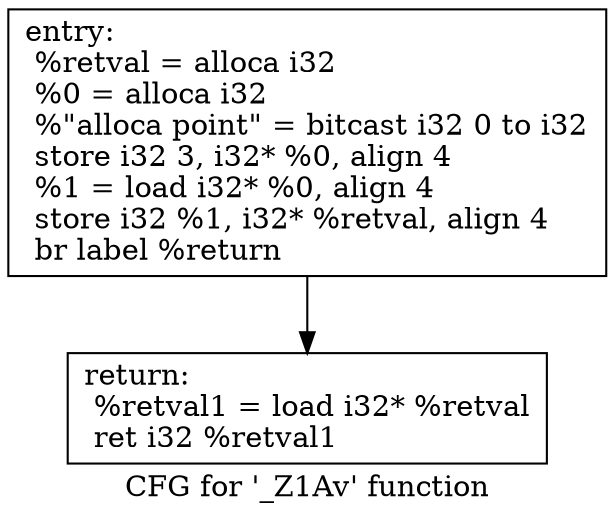digraph "CFG for '_Z1Av' function" {
	label="CFG for '_Z1Av' function";

	Node0xa2d2868 [shape=record,label="{entry:\l  %retval = alloca i32\l  %0 = alloca i32\l  %\"alloca point\" = bitcast i32 0 to i32\l  store i32 3, i32* %0, align 4\l  %1 = load i32* %0, align 4\l  store i32 %1, i32* %retval, align 4\l  br label %return\l}"];
	Node0xa2d2868 -> Node0xa2d2898;
	Node0xa2d2898 [shape=record,label="{return:                                           \l  %retval1 = load i32* %retval\l  ret i32 %retval1\l}"];
}
